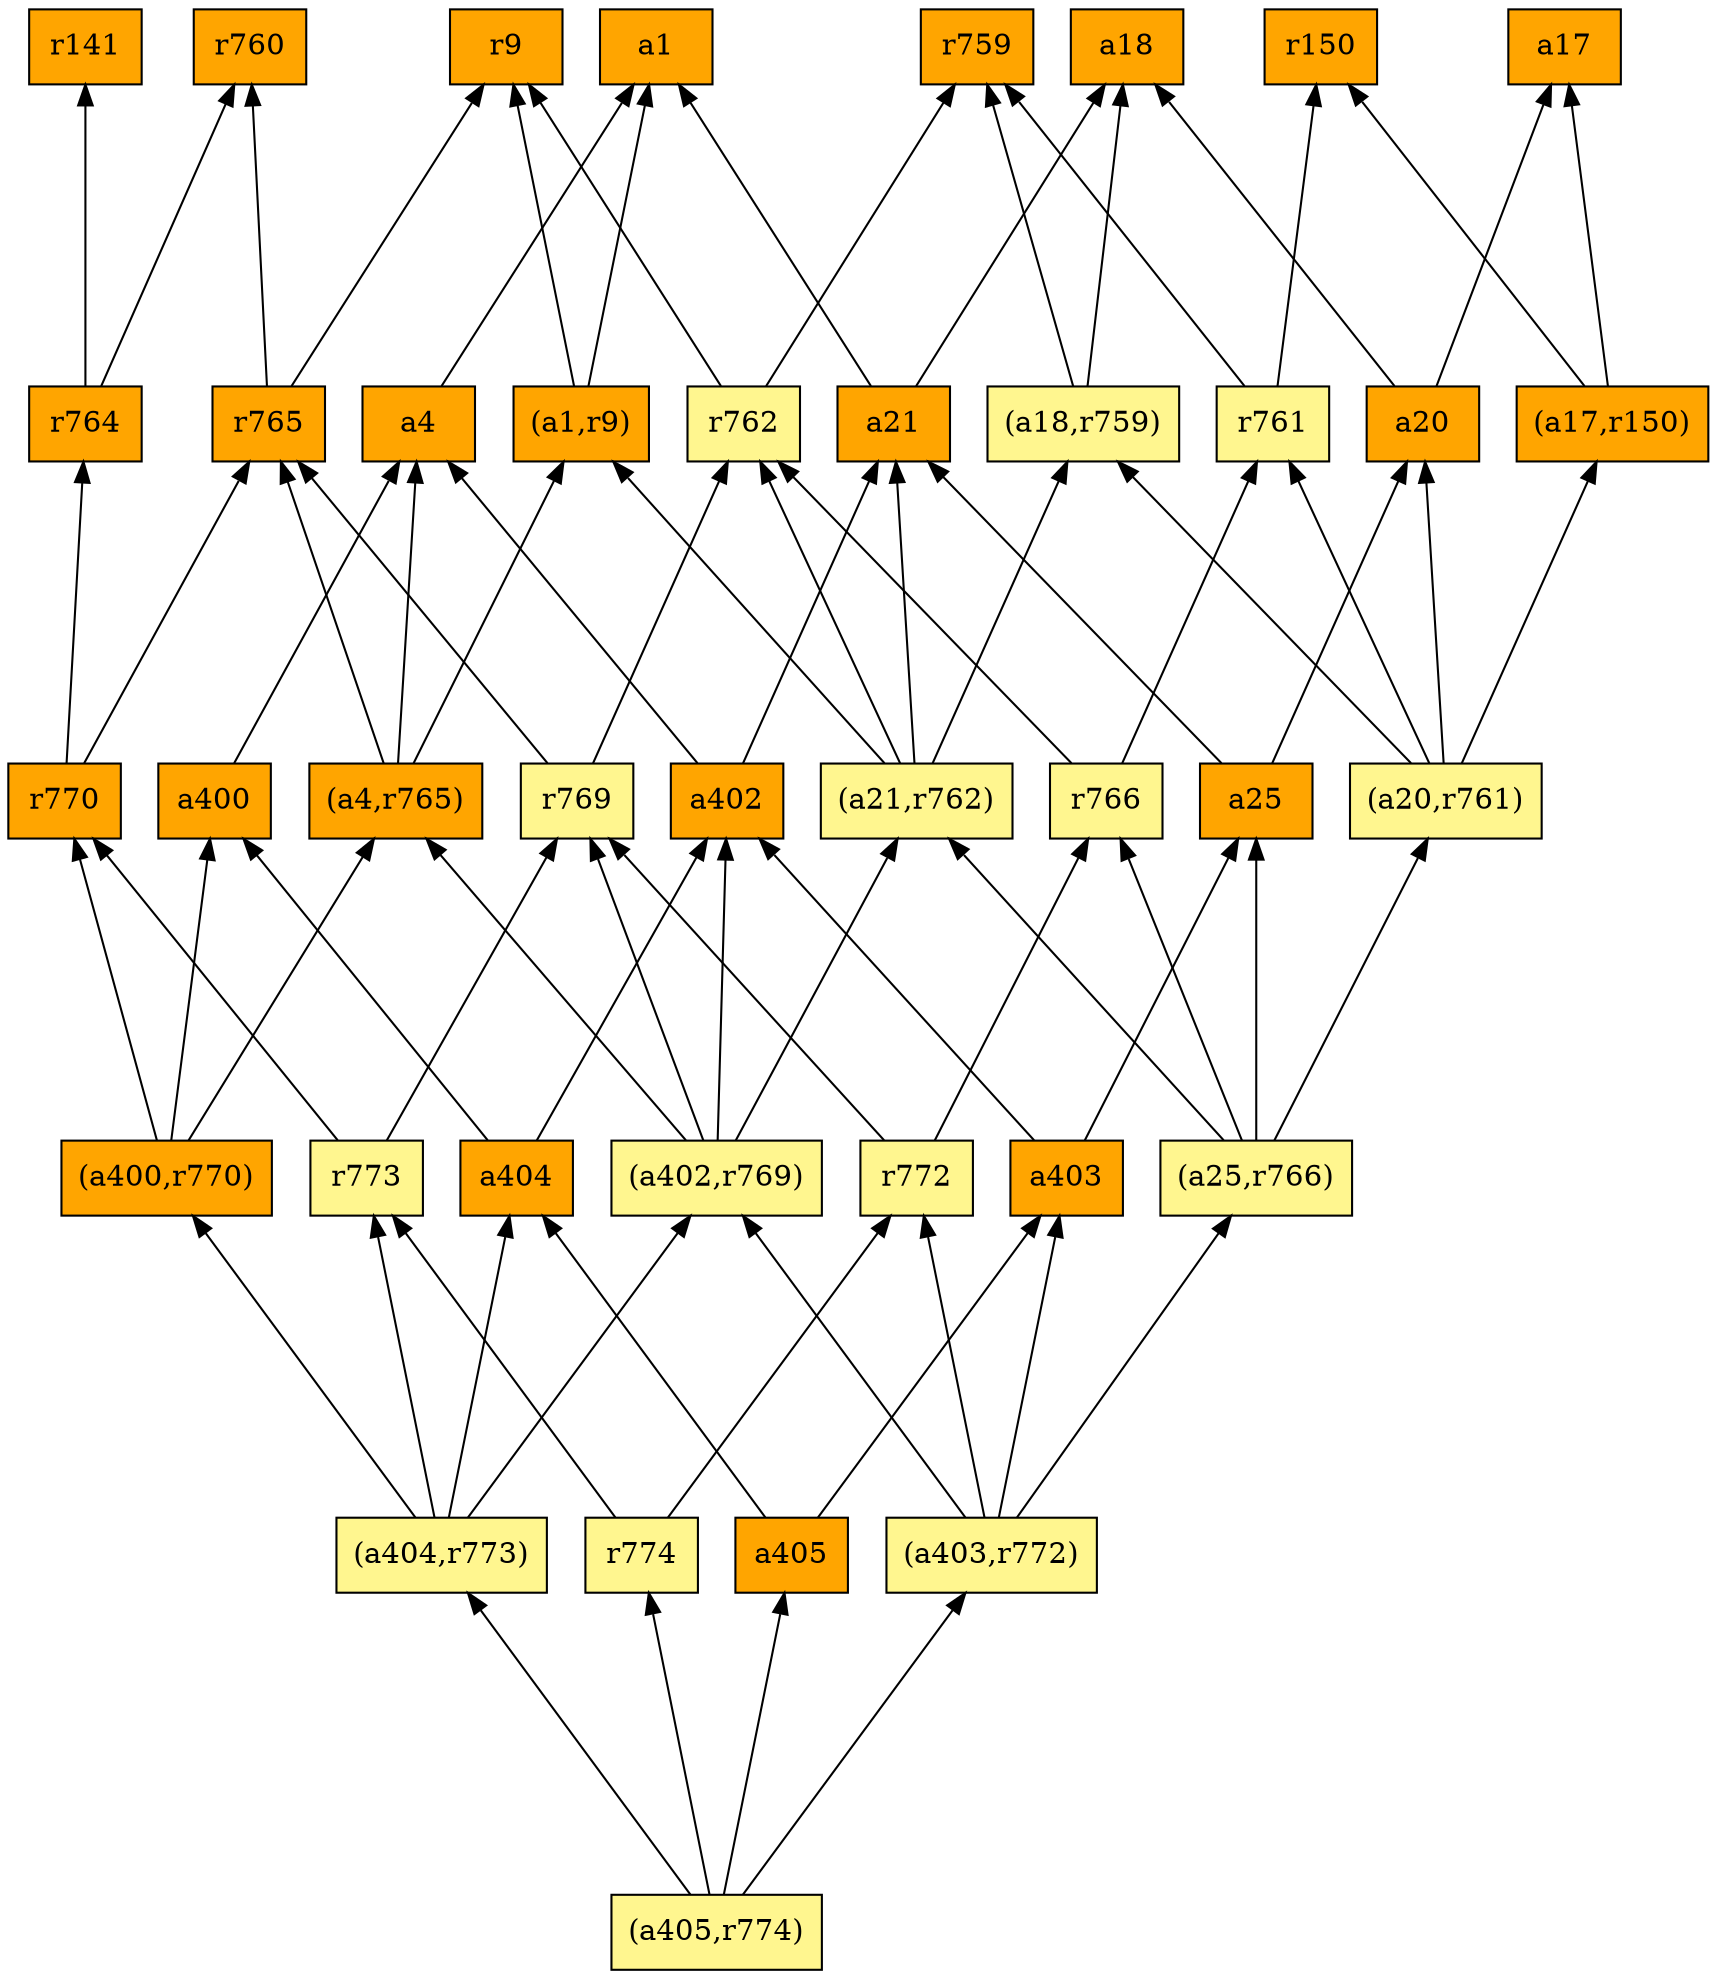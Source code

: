 digraph G {
rankdir=BT;ranksep="2.0";
"(a1,r9)" [shape=record,fillcolor=orange,style=filled,label="{(a1,r9)}"];
"r141" [shape=record,fillcolor=orange,style=filled,label="{r141}"];
"r774" [shape=record,fillcolor=khaki1,style=filled,label="{r774}"];
"r764" [shape=record,fillcolor=orange,style=filled,label="{r764}"];
"r761" [shape=record,fillcolor=khaki1,style=filled,label="{r761}"];
"r765" [shape=record,fillcolor=orange,style=filled,label="{r765}"];
"(a402,r769)" [shape=record,fillcolor=khaki1,style=filled,label="{(a402,r769)}"];
"(a403,r772)" [shape=record,fillcolor=khaki1,style=filled,label="{(a403,r772)}"];
"a402" [shape=record,fillcolor=orange,style=filled,label="{a402}"];
"r150" [shape=record,fillcolor=orange,style=filled,label="{r150}"];
"r9" [shape=record,fillcolor=orange,style=filled,label="{r9}"];
"a21" [shape=record,fillcolor=orange,style=filled,label="{a21}"];
"(a400,r770)" [shape=record,fillcolor=orange,style=filled,label="{(a400,r770)}"];
"a405" [shape=record,fillcolor=orange,style=filled,label="{a405}"];
"a400" [shape=record,fillcolor=orange,style=filled,label="{a400}"];
"a403" [shape=record,fillcolor=orange,style=filled,label="{a403}"];
"(a21,r762)" [shape=record,fillcolor=khaki1,style=filled,label="{(a21,r762)}"];
"a4" [shape=record,fillcolor=orange,style=filled,label="{a4}"];
"a20" [shape=record,fillcolor=orange,style=filled,label="{a20}"];
"r773" [shape=record,fillcolor=khaki1,style=filled,label="{r773}"];
"(a4,r765)" [shape=record,fillcolor=orange,style=filled,label="{(a4,r765)}"];
"r769" [shape=record,fillcolor=khaki1,style=filled,label="{r769}"];
"r766" [shape=record,fillcolor=khaki1,style=filled,label="{r766}"];
"a17" [shape=record,fillcolor=orange,style=filled,label="{a17}"];
"(a405,r774)" [shape=record,fillcolor=khaki1,style=filled,label="{(a405,r774)}"];
"a25" [shape=record,fillcolor=orange,style=filled,label="{a25}"];
"r770" [shape=record,fillcolor=orange,style=filled,label="{r770}"];
"a18" [shape=record,fillcolor=orange,style=filled,label="{a18}"];
"r759" [shape=record,fillcolor=orange,style=filled,label="{r759}"];
"(a404,r773)" [shape=record,fillcolor=khaki1,style=filled,label="{(a404,r773)}"];
"a1" [shape=record,fillcolor=orange,style=filled,label="{a1}"];
"r762" [shape=record,fillcolor=khaki1,style=filled,label="{r762}"];
"a404" [shape=record,fillcolor=orange,style=filled,label="{a404}"];
"(a18,r759)" [shape=record,fillcolor=khaki1,style=filled,label="{(a18,r759)}"];
"(a20,r761)" [shape=record,fillcolor=khaki1,style=filled,label="{(a20,r761)}"];
"(a25,r766)" [shape=record,fillcolor=khaki1,style=filled,label="{(a25,r766)}"];
"r760" [shape=record,fillcolor=orange,style=filled,label="{r760}"];
"r772" [shape=record,fillcolor=khaki1,style=filled,label="{r772}"];
"(a17,r150)" [shape=record,fillcolor=orange,style=filled,label="{(a17,r150)}"];
"(a1,r9)" -> "r9"
"(a1,r9)" -> "a1"
"r774" -> "r773"
"r774" -> "r772"
"r764" -> "r141"
"r764" -> "r760"
"r761" -> "r759"
"r761" -> "r150"
"r765" -> "r9"
"r765" -> "r760"
"(a402,r769)" -> "(a21,r762)"
"(a402,r769)" -> "r769"
"(a402,r769)" -> "(a4,r765)"
"(a402,r769)" -> "a402"
"(a403,r772)" -> "(a25,r766)"
"(a403,r772)" -> "(a402,r769)"
"(a403,r772)" -> "r772"
"(a403,r772)" -> "a403"
"a402" -> "a21"
"a402" -> "a4"
"a21" -> "a1"
"a21" -> "a18"
"(a400,r770)" -> "(a4,r765)"
"(a400,r770)" -> "r770"
"(a400,r770)" -> "a400"
"a405" -> "a404"
"a405" -> "a403"
"a400" -> "a4"
"a403" -> "a25"
"a403" -> "a402"
"(a21,r762)" -> "(a1,r9)"
"(a21,r762)" -> "a21"
"(a21,r762)" -> "r762"
"(a21,r762)" -> "(a18,r759)"
"a4" -> "a1"
"a20" -> "a18"
"a20" -> "a17"
"r773" -> "r769"
"r773" -> "r770"
"(a4,r765)" -> "(a1,r9)"
"(a4,r765)" -> "a4"
"(a4,r765)" -> "r765"
"r769" -> "r762"
"r769" -> "r765"
"r766" -> "r762"
"r766" -> "r761"
"(a405,r774)" -> "r774"
"(a405,r774)" -> "(a403,r772)"
"(a405,r774)" -> "a405"
"(a405,r774)" -> "(a404,r773)"
"a25" -> "a20"
"a25" -> "a21"
"r770" -> "r764"
"r770" -> "r765"
"(a404,r773)" -> "r773"
"(a404,r773)" -> "a404"
"(a404,r773)" -> "(a402,r769)"
"(a404,r773)" -> "(a400,r770)"
"r762" -> "r9"
"r762" -> "r759"
"a404" -> "a402"
"a404" -> "a400"
"(a18,r759)" -> "r759"
"(a18,r759)" -> "a18"
"(a20,r761)" -> "r761"
"(a20,r761)" -> "(a17,r150)"
"(a20,r761)" -> "a20"
"(a20,r761)" -> "(a18,r759)"
"(a25,r766)" -> "(a21,r762)"
"(a25,r766)" -> "r766"
"(a25,r766)" -> "(a20,r761)"
"(a25,r766)" -> "a25"
"r772" -> "r769"
"r772" -> "r766"
"(a17,r150)" -> "r150"
"(a17,r150)" -> "a17"
}